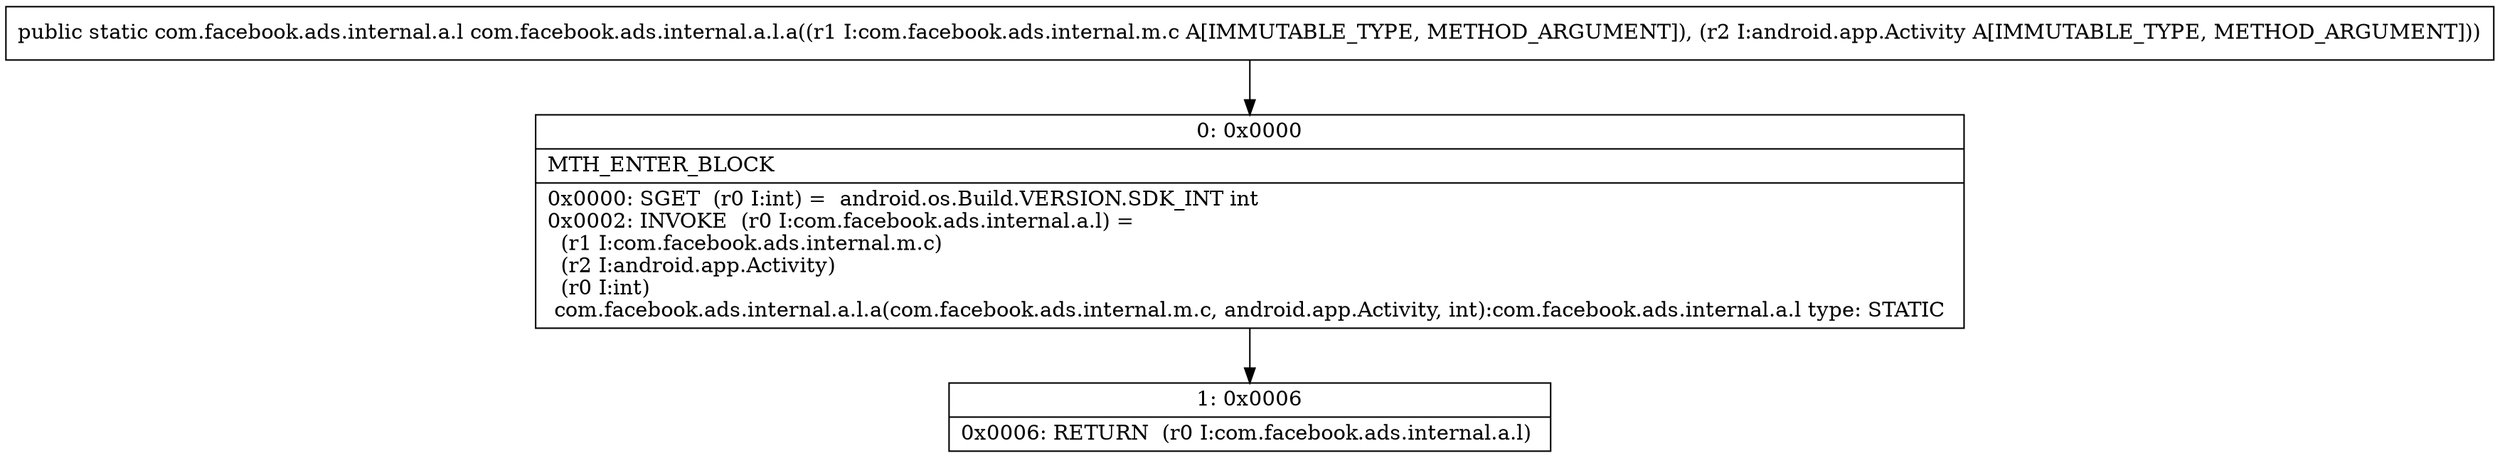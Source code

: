 digraph "CFG forcom.facebook.ads.internal.a.l.a(Lcom\/facebook\/ads\/internal\/m\/c;Landroid\/app\/Activity;)Lcom\/facebook\/ads\/internal\/a\/l;" {
Node_0 [shape=record,label="{0\:\ 0x0000|MTH_ENTER_BLOCK\l|0x0000: SGET  (r0 I:int) =  android.os.Build.VERSION.SDK_INT int \l0x0002: INVOKE  (r0 I:com.facebook.ads.internal.a.l) = \l  (r1 I:com.facebook.ads.internal.m.c)\l  (r2 I:android.app.Activity)\l  (r0 I:int)\l com.facebook.ads.internal.a.l.a(com.facebook.ads.internal.m.c, android.app.Activity, int):com.facebook.ads.internal.a.l type: STATIC \l}"];
Node_1 [shape=record,label="{1\:\ 0x0006|0x0006: RETURN  (r0 I:com.facebook.ads.internal.a.l) \l}"];
MethodNode[shape=record,label="{public static com.facebook.ads.internal.a.l com.facebook.ads.internal.a.l.a((r1 I:com.facebook.ads.internal.m.c A[IMMUTABLE_TYPE, METHOD_ARGUMENT]), (r2 I:android.app.Activity A[IMMUTABLE_TYPE, METHOD_ARGUMENT])) }"];
MethodNode -> Node_0;
Node_0 -> Node_1;
}

